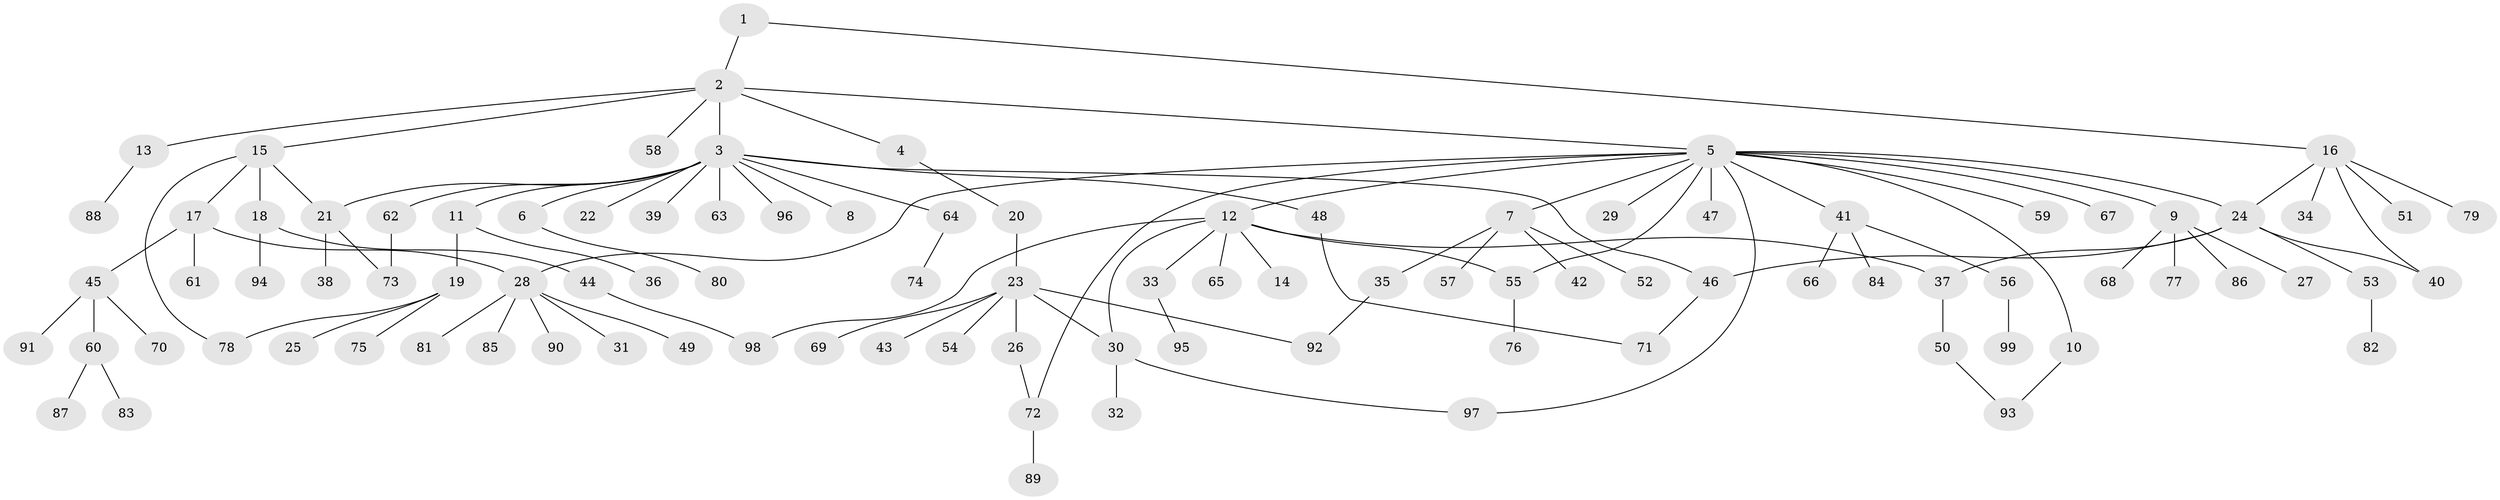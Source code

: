 // coarse degree distribution, {7: 0.05128205128205128, 2: 0.1794871794871795, 19: 0.02564102564102564, 1: 0.6666666666666666, 4: 0.05128205128205128, 11: 0.02564102564102564}
// Generated by graph-tools (version 1.1) at 2025/18/03/04/25 18:18:05]
// undirected, 99 vertices, 114 edges
graph export_dot {
graph [start="1"]
  node [color=gray90,style=filled];
  1;
  2;
  3;
  4;
  5;
  6;
  7;
  8;
  9;
  10;
  11;
  12;
  13;
  14;
  15;
  16;
  17;
  18;
  19;
  20;
  21;
  22;
  23;
  24;
  25;
  26;
  27;
  28;
  29;
  30;
  31;
  32;
  33;
  34;
  35;
  36;
  37;
  38;
  39;
  40;
  41;
  42;
  43;
  44;
  45;
  46;
  47;
  48;
  49;
  50;
  51;
  52;
  53;
  54;
  55;
  56;
  57;
  58;
  59;
  60;
  61;
  62;
  63;
  64;
  65;
  66;
  67;
  68;
  69;
  70;
  71;
  72;
  73;
  74;
  75;
  76;
  77;
  78;
  79;
  80;
  81;
  82;
  83;
  84;
  85;
  86;
  87;
  88;
  89;
  90;
  91;
  92;
  93;
  94;
  95;
  96;
  97;
  98;
  99;
  1 -- 2;
  1 -- 16;
  2 -- 3;
  2 -- 4;
  2 -- 5;
  2 -- 13;
  2 -- 15;
  2 -- 58;
  3 -- 6;
  3 -- 8;
  3 -- 11;
  3 -- 21;
  3 -- 22;
  3 -- 39;
  3 -- 46;
  3 -- 48;
  3 -- 62;
  3 -- 63;
  3 -- 64;
  3 -- 96;
  4 -- 20;
  5 -- 7;
  5 -- 9;
  5 -- 10;
  5 -- 12;
  5 -- 24;
  5 -- 28;
  5 -- 29;
  5 -- 41;
  5 -- 47;
  5 -- 55;
  5 -- 59;
  5 -- 67;
  5 -- 72;
  5 -- 97;
  6 -- 80;
  7 -- 35;
  7 -- 42;
  7 -- 52;
  7 -- 57;
  9 -- 27;
  9 -- 68;
  9 -- 77;
  9 -- 86;
  10 -- 93;
  11 -- 19;
  11 -- 36;
  12 -- 14;
  12 -- 30;
  12 -- 33;
  12 -- 37;
  12 -- 55;
  12 -- 65;
  12 -- 98;
  13 -- 88;
  15 -- 17;
  15 -- 18;
  15 -- 21;
  15 -- 78;
  16 -- 24;
  16 -- 34;
  16 -- 40;
  16 -- 51;
  16 -- 79;
  17 -- 28;
  17 -- 45;
  17 -- 61;
  18 -- 44;
  18 -- 94;
  19 -- 25;
  19 -- 75;
  19 -- 78;
  20 -- 23;
  21 -- 38;
  21 -- 73;
  23 -- 26;
  23 -- 30;
  23 -- 43;
  23 -- 54;
  23 -- 69;
  23 -- 92;
  24 -- 37;
  24 -- 40;
  24 -- 46;
  24 -- 53;
  26 -- 72;
  28 -- 31;
  28 -- 49;
  28 -- 81;
  28 -- 85;
  28 -- 90;
  30 -- 32;
  30 -- 97;
  33 -- 95;
  35 -- 92;
  37 -- 50;
  41 -- 56;
  41 -- 66;
  41 -- 84;
  44 -- 98;
  45 -- 60;
  45 -- 70;
  45 -- 91;
  46 -- 71;
  48 -- 71;
  50 -- 93;
  53 -- 82;
  55 -- 76;
  56 -- 99;
  60 -- 83;
  60 -- 87;
  62 -- 73;
  64 -- 74;
  72 -- 89;
}
